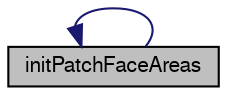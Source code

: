 digraph "initPatchFaceAreas"
{
  bgcolor="transparent";
  edge [fontname="FreeSans",fontsize="10",labelfontname="FreeSans",labelfontsize="10"];
  node [fontname="FreeSans",fontsize="10",shape=record];
  rankdir="LR";
  Node187 [label="initPatchFaceAreas",height=0.2,width=0.4,color="black", fillcolor="grey75", style="filled", fontcolor="black"];
  Node187 -> Node187 [dir="back",color="midnightblue",fontsize="10",style="solid",fontname="FreeSans"];
}
